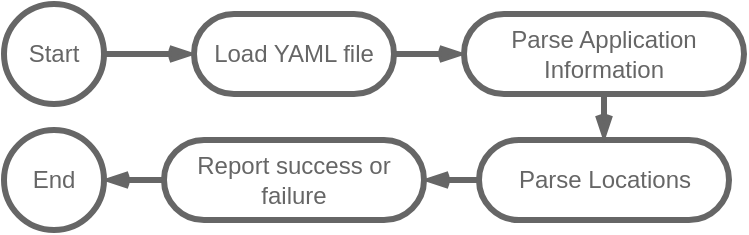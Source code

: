 <mxfile version="21.6.5" type="device">
  <diagram name="Page-1" id="ew7vi9b7o_5ddHdVxSJt">
    <mxGraphModel dx="-20" dy="507" grid="1" gridSize="10" guides="1" tooltips="1" connect="1" arrows="1" fold="1" page="1" pageScale="1" pageWidth="850" pageHeight="1100" math="0" shadow="0">
      <root>
        <mxCell id="0" />
        <mxCell id="1" parent="0" />
        <mxCell id="nUKhyI13u18EGrhSwZpv-29" value="" style="edgeStyle=orthogonalEdgeStyle;shape=connector;curved=0;rounded=1;orthogonalLoop=1;jettySize=auto;html=1;labelBackgroundColor=default;strokeColor=#666666;strokeWidth=3;fontFamily=Helvetica;fontSize=11;fontColor=default;startArrow=none;startFill=0;endArrow=openThin;endFill=0;" parent="1" source="lI_EmPgApQuugRqTcfI--1" target="lI_EmPgApQuugRqTcfI--5" edge="1">
          <mxGeometry relative="1" as="geometry" />
        </mxCell>
        <mxCell id="lI_EmPgApQuugRqTcfI--1" value="Start" style="strokeWidth=3;html=1;shape=mxgraph.flowchart.start_2;whiteSpace=wrap;labelBackgroundColor=none;fillColor=#ffffff;strokeColor=#666666;fontColor=#666666;fontSize=12;fontStyle=0;rounded=1;arcSize=50;" parent="1" vertex="1">
          <mxGeometry x="970" y="40" width="50" height="50" as="geometry" />
        </mxCell>
        <mxCell id="nUKhyI13u18EGrhSwZpv-39" style="edgeStyle=orthogonalEdgeStyle;shape=connector;curved=0;rounded=1;orthogonalLoop=1;jettySize=auto;html=1;labelBackgroundColor=default;strokeColor=#666666;strokeWidth=3;fontFamily=Helvetica;fontSize=11;fontColor=default;startArrow=none;startFill=0;endArrow=openThin;endFill=0;" parent="1" source="lI_EmPgApQuugRqTcfI--2" target="lI_EmPgApQuugRqTcfI--32" edge="1">
          <mxGeometry relative="1" as="geometry" />
        </mxCell>
        <mxCell id="lI_EmPgApQuugRqTcfI--2" value="Parse Locations" style="rounded=1;whiteSpace=wrap;html=1;absoluteArcSize=1;arcSize=50;strokeWidth=3;strokeColor=#666666;fontFamily=Helvetica;fontSize=12;fontColor=#666666;fillColor=#ffffff;fontStyle=0;labelBackgroundColor=none;" parent="1" vertex="1">
          <mxGeometry x="1207.5" y="108" width="125" height="40" as="geometry" />
        </mxCell>
        <mxCell id="nUKhyI13u18EGrhSwZpv-35" value="" style="edgeStyle=orthogonalEdgeStyle;shape=connector;curved=0;rounded=1;orthogonalLoop=1;jettySize=auto;html=1;labelBackgroundColor=default;strokeColor=#666666;strokeWidth=3;fontFamily=Helvetica;fontSize=11;fontColor=default;startArrow=none;startFill=0;endArrow=openThin;endFill=0;" parent="1" source="lI_EmPgApQuugRqTcfI--3" target="lI_EmPgApQuugRqTcfI--2" edge="1">
          <mxGeometry relative="1" as="geometry" />
        </mxCell>
        <mxCell id="lI_EmPgApQuugRqTcfI--3" value="Parse Application Information" style="rounded=1;whiteSpace=wrap;html=1;absoluteArcSize=1;arcSize=50;strokeWidth=3;strokeColor=#666666;fontFamily=Helvetica;fontSize=12;fontColor=#666666;fillColor=#ffffff;fontStyle=0;labelBackgroundColor=none;" parent="1" vertex="1">
          <mxGeometry x="1200" y="45" width="140" height="40" as="geometry" />
        </mxCell>
        <mxCell id="nUKhyI13u18EGrhSwZpv-30" value="" style="edgeStyle=orthogonalEdgeStyle;shape=connector;curved=0;rounded=1;orthogonalLoop=1;jettySize=auto;html=1;labelBackgroundColor=default;strokeColor=#666666;strokeWidth=3;fontFamily=Helvetica;fontSize=11;fontColor=default;startArrow=none;startFill=0;endArrow=openThin;endFill=0;" parent="1" source="lI_EmPgApQuugRqTcfI--5" target="lI_EmPgApQuugRqTcfI--3" edge="1">
          <mxGeometry relative="1" as="geometry" />
        </mxCell>
        <mxCell id="lI_EmPgApQuugRqTcfI--5" value="Load YAML file" style="rounded=1;whiteSpace=wrap;html=1;absoluteArcSize=1;arcSize=50;strokeWidth=3;strokeColor=#666666;fontFamily=Helvetica;fontSize=12;fontColor=#666666;fillColor=#ffffff;fontStyle=0;labelBackgroundColor=none;" parent="1" vertex="1">
          <mxGeometry x="1065" y="45" width="100" height="40" as="geometry" />
        </mxCell>
        <mxCell id="nUKhyI13u18EGrhSwZpv-40" style="edgeStyle=orthogonalEdgeStyle;shape=connector;curved=0;rounded=1;orthogonalLoop=1;jettySize=auto;html=1;labelBackgroundColor=default;strokeColor=#666666;strokeWidth=3;fontFamily=Helvetica;fontSize=11;fontColor=default;startArrow=none;startFill=0;endArrow=openThin;endFill=0;" parent="1" source="lI_EmPgApQuugRqTcfI--32" target="nUKhyI13u18EGrhSwZpv-21" edge="1">
          <mxGeometry relative="1" as="geometry" />
        </mxCell>
        <mxCell id="lI_EmPgApQuugRqTcfI--32" value="Report success or failure" style="rounded=1;whiteSpace=wrap;html=1;absoluteArcSize=1;arcSize=50;strokeWidth=3;strokeColor=#666666;fontFamily=Helvetica;fontSize=12;fontColor=#666666;fillColor=#ffffff;fontStyle=0;labelBackgroundColor=none;" parent="1" vertex="1">
          <mxGeometry x="1050" y="108" width="130" height="40" as="geometry" />
        </mxCell>
        <mxCell id="nUKhyI13u18EGrhSwZpv-21" value="End" style="strokeWidth=3;html=1;shape=mxgraph.flowchart.start_2;whiteSpace=wrap;labelBackgroundColor=none;fillColor=#ffffff;strokeColor=#666666;fontColor=#666666;fontSize=12;fontStyle=0;rounded=1;arcSize=50;" parent="1" vertex="1">
          <mxGeometry x="970" y="103" width="50" height="50" as="geometry" />
        </mxCell>
      </root>
    </mxGraphModel>
  </diagram>
</mxfile>
